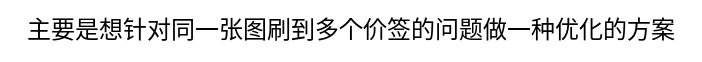 <mxfile version="20.3.6" type="github">
  <diagram id="qT7M4YHC_EP1U_svRGde" name="第 1 页">
    <mxGraphModel dx="1422" dy="754" grid="1" gridSize="10" guides="1" tooltips="1" connect="1" arrows="1" fold="1" page="1" pageScale="1" pageWidth="827" pageHeight="1169" math="0" shadow="0">
      <root>
        <mxCell id="0" />
        <mxCell id="1" parent="0" />
        <mxCell id="jdqzIC6rhxEiJzfn_ekI-1" value="主要是想针对同一张图刷到多个价签的问题做一种优化的方案" style="text;html=1;align=center;verticalAlign=middle;resizable=0;points=[];autosize=1;strokeColor=none;fillColor=none;" vertex="1" parent="1">
          <mxGeometry x="60" y="20" width="350" height="30" as="geometry" />
        </mxCell>
      </root>
    </mxGraphModel>
  </diagram>
</mxfile>
